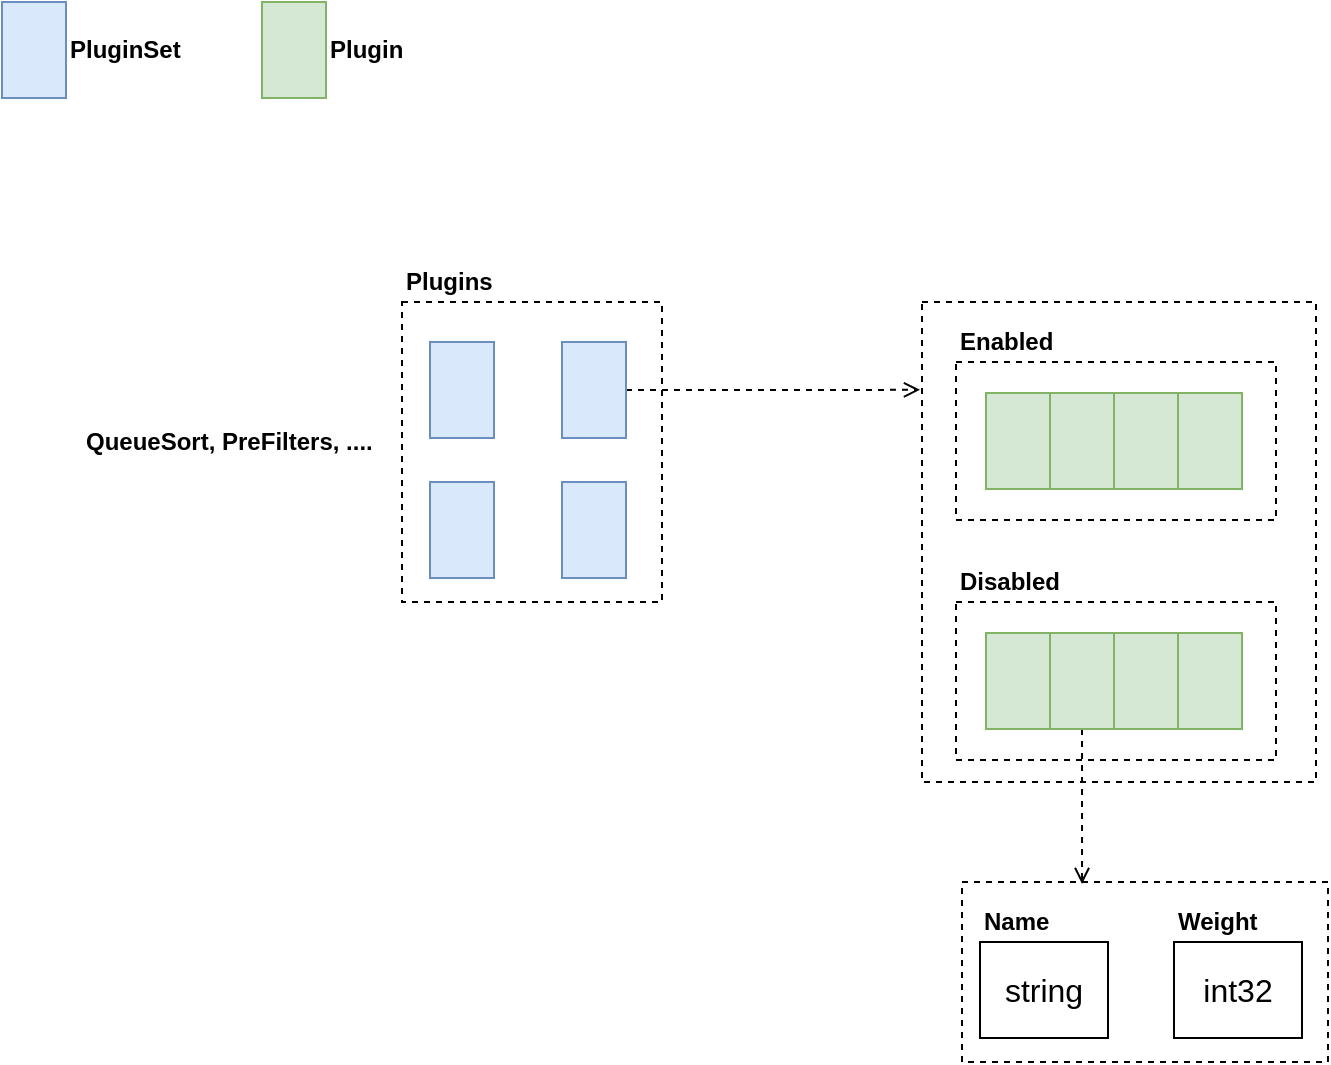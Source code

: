 <mxfile version="12.9.3" type="device" pages="7"><diagram id="vaeD_FEgtLowh4hDL4et" name="plugins"><mxGraphModel dx="946" dy="725" grid="1" gridSize="10" guides="1" tooltips="1" connect="1" arrows="1" fold="1" page="1" pageScale="1" pageWidth="850" pageHeight="1100" math="0" shadow="0"><root><mxCell id="0"/><mxCell id="1" parent="0"/><mxCell id="Mw_fT6HAr71CNxkoHeLU-36" value="" style="rounded=0;whiteSpace=wrap;html=1;fillColor=none;fontSize=12;dashed=1;" parent="1" vertex="1"><mxGeometry x="500" y="460" width="183" height="90" as="geometry"/></mxCell><mxCell id="Mw_fT6HAr71CNxkoHeLU-29" value="" style="rounded=0;whiteSpace=wrap;html=1;fillColor=none;fontSize=12;dashed=1;" parent="1" vertex="1"><mxGeometry x="480" y="170" width="197" height="240" as="geometry"/></mxCell><mxCell id="Mw_fT6HAr71CNxkoHeLU-10" value="" style="rounded=0;whiteSpace=wrap;html=1;fillColor=none;fontSize=12;dashed=1;" parent="1" vertex="1"><mxGeometry x="220" y="170" width="130" height="150" as="geometry"/></mxCell><mxCell id="Mw_fT6HAr71CNxkoHeLU-1" value="" style="rounded=0;whiteSpace=wrap;html=1;fontSize=16;fillColor=#dae8fc;strokeColor=#6c8ebf;" parent="1" vertex="1"><mxGeometry x="20" y="20" width="32" height="48" as="geometry"/></mxCell><mxCell id="Mw_fT6HAr71CNxkoHeLU-2" value="PluginSet" style="text;html=1;align=left;verticalAlign=middle;resizable=0;points=[];autosize=1;fontSize=12;fontStyle=1" parent="1" vertex="1"><mxGeometry x="52" y="34" width="70" height="20" as="geometry"/></mxCell><mxCell id="Mw_fT6HAr71CNxkoHeLU-3" value="" style="rounded=0;whiteSpace=wrap;html=1;fontSize=16;fillColor=#d5e8d4;strokeColor=#82b366;" parent="1" vertex="1"><mxGeometry x="150" y="20" width="32" height="48" as="geometry"/></mxCell><mxCell id="Mw_fT6HAr71CNxkoHeLU-6" value="Plugin" style="text;html=1;align=left;verticalAlign=middle;resizable=0;points=[];autosize=1;fontSize=12;fontStyle=1" parent="1" vertex="1"><mxGeometry x="182" y="34" width="50" height="20" as="geometry"/></mxCell><mxCell id="Mw_fT6HAr71CNxkoHeLU-9" value="" style="rounded=0;whiteSpace=wrap;html=1;fontSize=16;fillColor=#dae8fc;strokeColor=#6c8ebf;" parent="1" vertex="1"><mxGeometry x="234" y="190" width="32" height="48" as="geometry"/></mxCell><mxCell id="Mw_fT6HAr71CNxkoHeLU-11" value="Plugins" style="text;html=1;align=left;verticalAlign=middle;resizable=0;points=[];autosize=1;fontSize=12;fontStyle=1" parent="1" vertex="1"><mxGeometry x="220" y="150" width="60" height="20" as="geometry"/></mxCell><mxCell id="Mw_fT6HAr71CNxkoHeLU-30" style="edgeStyle=orthogonalEdgeStyle;rounded=0;orthogonalLoop=1;jettySize=auto;html=1;exitX=1;exitY=0.5;exitDx=0;exitDy=0;entryX=-0.005;entryY=0.183;entryDx=0;entryDy=0;entryPerimeter=0;dashed=1;endArrow=open;endFill=0;" parent="1" source="Mw_fT6HAr71CNxkoHeLU-12" target="Mw_fT6HAr71CNxkoHeLU-29" edge="1"><mxGeometry relative="1" as="geometry"/></mxCell><mxCell id="Mw_fT6HAr71CNxkoHeLU-12" value="" style="rounded=0;whiteSpace=wrap;html=1;fontSize=16;fillColor=#dae8fc;strokeColor=#6c8ebf;" parent="1" vertex="1"><mxGeometry x="300" y="190" width="32" height="48" as="geometry"/></mxCell><mxCell id="Mw_fT6HAr71CNxkoHeLU-13" value="" style="rounded=0;whiteSpace=wrap;html=1;fontSize=16;fillColor=#dae8fc;strokeColor=#6c8ebf;" parent="1" vertex="1"><mxGeometry x="234" y="260" width="32" height="48" as="geometry"/></mxCell><mxCell id="Mw_fT6HAr71CNxkoHeLU-14" value="" style="rounded=0;whiteSpace=wrap;html=1;fontSize=16;fillColor=#dae8fc;strokeColor=#6c8ebf;" parent="1" vertex="1"><mxGeometry x="300" y="260" width="32" height="48" as="geometry"/></mxCell><mxCell id="Mw_fT6HAr71CNxkoHeLU-17" value="" style="rounded=0;whiteSpace=wrap;html=1;fillColor=none;fontSize=12;dashed=1;" parent="1" vertex="1"><mxGeometry x="497" y="200" width="160" height="79" as="geometry"/></mxCell><mxCell id="Mw_fT6HAr71CNxkoHeLU-18" value="" style="rounded=0;whiteSpace=wrap;html=1;fontSize=16;fillColor=#d5e8d4;strokeColor=#82b366;" parent="1" vertex="1"><mxGeometry x="512" y="215.5" width="32" height="48" as="geometry"/></mxCell><mxCell id="Mw_fT6HAr71CNxkoHeLU-19" value="" style="rounded=0;whiteSpace=wrap;html=1;fontSize=16;fillColor=#d5e8d4;strokeColor=#82b366;" parent="1" vertex="1"><mxGeometry x="544" y="215.5" width="32" height="48" as="geometry"/></mxCell><mxCell id="Mw_fT6HAr71CNxkoHeLU-20" value="" style="rounded=0;whiteSpace=wrap;html=1;fontSize=16;fillColor=#d5e8d4;strokeColor=#82b366;" parent="1" vertex="1"><mxGeometry x="576" y="215.5" width="32" height="48" as="geometry"/></mxCell><mxCell id="Mw_fT6HAr71CNxkoHeLU-21" value="" style="rounded=0;whiteSpace=wrap;html=1;fontSize=16;fillColor=#d5e8d4;strokeColor=#82b366;" parent="1" vertex="1"><mxGeometry x="608" y="215.5" width="32" height="48" as="geometry"/></mxCell><mxCell id="Mw_fT6HAr71CNxkoHeLU-22" value="" style="rounded=0;whiteSpace=wrap;html=1;fillColor=none;fontSize=12;dashed=1;" parent="1" vertex="1"><mxGeometry x="497" y="320" width="160" height="79" as="geometry"/></mxCell><mxCell id="Mw_fT6HAr71CNxkoHeLU-23" value="" style="rounded=0;whiteSpace=wrap;html=1;fontSize=16;fillColor=#d5e8d4;strokeColor=#82b366;" parent="1" vertex="1"><mxGeometry x="512" y="335.5" width="32" height="48" as="geometry"/></mxCell><mxCell id="Mw_fT6HAr71CNxkoHeLU-38" style="edgeStyle=orthogonalEdgeStyle;rounded=0;orthogonalLoop=1;jettySize=auto;html=1;exitX=0.5;exitY=1;exitDx=0;exitDy=0;entryX=0.328;entryY=0.011;entryDx=0;entryDy=0;entryPerimeter=0;dashed=1;endArrow=open;endFill=0;" parent="1" source="Mw_fT6HAr71CNxkoHeLU-24" target="Mw_fT6HAr71CNxkoHeLU-36" edge="1"><mxGeometry relative="1" as="geometry"/></mxCell><mxCell id="Mw_fT6HAr71CNxkoHeLU-24" value="" style="rounded=0;whiteSpace=wrap;html=1;fontSize=16;fillColor=#d5e8d4;strokeColor=#82b366;" parent="1" vertex="1"><mxGeometry x="544" y="335.5" width="32" height="48" as="geometry"/></mxCell><mxCell id="Mw_fT6HAr71CNxkoHeLU-25" value="" style="rounded=0;whiteSpace=wrap;html=1;fontSize=16;fillColor=#d5e8d4;strokeColor=#82b366;" parent="1" vertex="1"><mxGeometry x="576" y="335.5" width="32" height="48" as="geometry"/></mxCell><mxCell id="Mw_fT6HAr71CNxkoHeLU-26" value="" style="rounded=0;whiteSpace=wrap;html=1;fontSize=16;fillColor=#d5e8d4;strokeColor=#82b366;" parent="1" vertex="1"><mxGeometry x="608" y="335.5" width="32" height="48" as="geometry"/></mxCell><mxCell id="Mw_fT6HAr71CNxkoHeLU-27" value="Enabled" style="text;html=1;align=left;verticalAlign=middle;resizable=0;points=[];autosize=1;fontSize=12;fontStyle=1" parent="1" vertex="1"><mxGeometry x="497" y="180" width="60" height="20" as="geometry"/></mxCell><mxCell id="Mw_fT6HAr71CNxkoHeLU-28" value="Disabled" style="text;html=1;align=left;verticalAlign=middle;resizable=0;points=[];autosize=1;fontSize=12;fontStyle=1" parent="1" vertex="1"><mxGeometry x="497" y="300" width="70" height="20" as="geometry"/></mxCell><mxCell id="Mw_fT6HAr71CNxkoHeLU-31" value="QueueSort, PreFilters, ...." style="text;html=1;align=left;verticalAlign=middle;resizable=0;points=[];autosize=1;fontSize=12;fontStyle=1" parent="1" vertex="1"><mxGeometry x="60" y="229.5" width="160" height="20" as="geometry"/></mxCell><mxCell id="Mw_fT6HAr71CNxkoHeLU-32" value="string" style="rounded=0;whiteSpace=wrap;html=1;fontSize=16;fillColor=#ffffff;strokeColor=#000000;" parent="1" vertex="1"><mxGeometry x="509" y="490" width="64" height="48" as="geometry"/></mxCell><mxCell id="Mw_fT6HAr71CNxkoHeLU-33" value="Name" style="text;html=1;align=left;verticalAlign=middle;resizable=0;points=[];autosize=1;fontSize=12;fontStyle=1" parent="1" vertex="1"><mxGeometry x="509" y="470" width="50" height="20" as="geometry"/></mxCell><mxCell id="Mw_fT6HAr71CNxkoHeLU-34" value="int32" style="rounded=0;whiteSpace=wrap;html=1;fontSize=16;fillColor=#ffffff;strokeColor=#000000;" parent="1" vertex="1"><mxGeometry x="606" y="490" width="64" height="48" as="geometry"/></mxCell><mxCell id="Mw_fT6HAr71CNxkoHeLU-35" value="Weight" style="text;html=1;align=left;verticalAlign=middle;resizable=0;points=[];autosize=1;fontSize=12;fontStyle=1" parent="1" vertex="1"><mxGeometry x="606" y="470" width="60" height="20" as="geometry"/></mxCell></root></mxGraphModel></diagram><diagram id="Jj2CVEILe0bDil50QYMX" name="configurator-profile"><mxGraphModel dx="946" dy="725" grid="1" gridSize="10" guides="1" tooltips="1" connect="1" arrows="1" fold="1" page="1" pageScale="1" pageWidth="850" pageHeight="1100" math="0" shadow="0"><root><mxCell id="ekvKtRGU831EY-cBpqfO-0"/><mxCell id="ekvKtRGU831EY-cBpqfO-1" parent="ekvKtRGU831EY-cBpqfO-0"/><mxCell id="1R_CYHzFKmHGvXJKvrMb-15" value="" style="rounded=0;whiteSpace=wrap;html=1;fillColor=none;fontSize=12;dashed=1;" vertex="1" parent="ekvKtRGU831EY-cBpqfO-1"><mxGeometry x="154" y="150" width="160" height="79" as="geometry"/></mxCell><mxCell id="1R_CYHzFKmHGvXJKvrMb-6" value="" style="rounded=0;whiteSpace=wrap;html=1;fillColor=none;fontSize=12;dashed=1;" vertex="1" parent="ekvKtRGU831EY-cBpqfO-1"><mxGeometry x="504" y="150" width="197" height="130" as="geometry"/></mxCell><mxCell id="Xtl_sE7NEi3ta7cGSUmq-0" value="" style="rounded=0;whiteSpace=wrap;html=1;fontSize=16;fillColor=#dae8fc;strokeColor=#6c8ebf;" vertex="1" parent="ekvKtRGU831EY-cBpqfO-1"><mxGeometry x="200" y="20" width="32" height="48" as="geometry"/></mxCell><mxCell id="Xtl_sE7NEi3ta7cGSUmq-1" value="KubeSchedulerProfile" style="text;html=1;align=left;verticalAlign=middle;resizable=0;points=[];autosize=1;fontSize=12;fontStyle=1" vertex="1" parent="ekvKtRGU831EY-cBpqfO-1"><mxGeometry x="52" y="34" width="140" height="20" as="geometry"/></mxCell><mxCell id="Xtl_sE7NEi3ta7cGSUmq-2" value="" style="rounded=0;whiteSpace=wrap;html=1;fontSize=16;fillColor=#d5e8d4;strokeColor=#82b366;" vertex="1" parent="ekvKtRGU831EY-cBpqfO-1"><mxGeometry x="20" y="20" width="32" height="48" as="geometry"/></mxCell><mxCell id="Xtl_sE7NEi3ta7cGSUmq-3" value="string" style="text;html=1;align=left;verticalAlign=middle;resizable=0;points=[];autosize=1;fontSize=12;fontStyle=1" vertex="1" parent="ekvKtRGU831EY-cBpqfO-1"><mxGeometry x="232" y="34" width="50" height="20" as="geometry"/></mxCell><mxCell id="1R_CYHzFKmHGvXJKvrMb-0" value="" style="rounded=0;whiteSpace=wrap;html=1;fillColor=none;fontSize=12;dashed=1;" vertex="1" parent="ekvKtRGU831EY-cBpqfO-1"><mxGeometry x="521" y="180" width="160" height="79" as="geometry"/></mxCell><mxCell id="1R_CYHzFKmHGvXJKvrMb-1" value="" style="rounded=0;whiteSpace=wrap;html=1;fontSize=16;fillColor=#d5e8d4;strokeColor=#82b366;" vertex="1" parent="ekvKtRGU831EY-cBpqfO-1"><mxGeometry x="536" y="195.5" width="32" height="48" as="geometry"/></mxCell><mxCell id="1R_CYHzFKmHGvXJKvrMb-2" value="" style="rounded=0;whiteSpace=wrap;html=1;fontSize=16;fillColor=#d5e8d4;strokeColor=#82b366;" vertex="1" parent="ekvKtRGU831EY-cBpqfO-1"><mxGeometry x="568" y="195.5" width="32" height="48" as="geometry"/></mxCell><mxCell id="1R_CYHzFKmHGvXJKvrMb-3" value="" style="rounded=0;whiteSpace=wrap;html=1;fontSize=16;fillColor=#d5e8d4;strokeColor=#82b366;" vertex="1" parent="ekvKtRGU831EY-cBpqfO-1"><mxGeometry x="600" y="195.5" width="32" height="48" as="geometry"/></mxCell><mxCell id="1R_CYHzFKmHGvXJKvrMb-9" value="" style="edgeStyle=orthogonalEdgeStyle;rounded=0;orthogonalLoop=1;jettySize=auto;html=1;exitX=0.75;exitY=1;exitDx=0;exitDy=0;entryX=0.75;entryY=0;entryDx=0;entryDy=0;endArrow=open;endFill=0;dashed=1;strokeColor=#FF0000;" edge="1" parent="ekvKtRGU831EY-cBpqfO-1" source="1R_CYHzFKmHGvXJKvrMb-4" target="1R_CYHzFKmHGvXJKvrMb-8"><mxGeometry relative="1" as="geometry"/></mxCell><mxCell id="1R_CYHzFKmHGvXJKvrMb-33" style="edgeStyle=orthogonalEdgeStyle;rounded=0;orthogonalLoop=1;jettySize=auto;html=1;exitX=0.25;exitY=1;exitDx=0;exitDy=0;entryX=0.5;entryY=0;entryDx=0;entryDy=0;dashed=1;endArrow=open;endFill=0;strokeColor=#FF0000;" edge="1" parent="ekvKtRGU831EY-cBpqfO-1" source="1R_CYHzFKmHGvXJKvrMb-4" target="1R_CYHzFKmHGvXJKvrMb-26"><mxGeometry relative="1" as="geometry"/></mxCell><mxCell id="1R_CYHzFKmHGvXJKvrMb-4" value="" style="rounded=0;whiteSpace=wrap;html=1;fontSize=16;fillColor=#d5e8d4;strokeColor=#82b366;" vertex="1" parent="ekvKtRGU831EY-cBpqfO-1"><mxGeometry x="632" y="195.5" width="32" height="48" as="geometry"/></mxCell><mxCell id="1R_CYHzFKmHGvXJKvrMb-5" value="profiles" style="text;html=1;align=left;verticalAlign=middle;resizable=0;points=[];autosize=1;fontSize=12;fontStyle=1" vertex="1" parent="ekvKtRGU831EY-cBpqfO-1"><mxGeometry x="521" y="160" width="60" height="20" as="geometry"/></mxCell><mxCell id="1R_CYHzFKmHGvXJKvrMb-7" value="Configurator" style="text;html=1;align=left;verticalAlign=middle;resizable=0;points=[];autosize=1;fontSize=12;fontStyle=1" vertex="1" parent="ekvKtRGU831EY-cBpqfO-1"><mxGeometry x="504" y="130" width="90" height="20" as="geometry"/></mxCell><mxCell id="1R_CYHzFKmHGvXJKvrMb-31" style="edgeStyle=orthogonalEdgeStyle;rounded=0;orthogonalLoop=1;jettySize=auto;html=1;exitX=0;exitY=0.5;exitDx=0;exitDy=0;entryX=1;entryY=0.5;entryDx=0;entryDy=0;dashed=1;endArrow=open;endFill=0;" edge="1" parent="ekvKtRGU831EY-cBpqfO-1" source="1R_CYHzFKmHGvXJKvrMb-8" target="1R_CYHzFKmHGvXJKvrMb-26"><mxGeometry relative="1" as="geometry"/></mxCell><mxCell id="1R_CYHzFKmHGvXJKvrMb-8" value="" style="rounded=0;whiteSpace=wrap;html=1;fontSize=16;fillColor=#ffe6cc;strokeColor=#d79b00;" vertex="1" parent="ekvKtRGU831EY-cBpqfO-1"><mxGeometry x="632" y="350" width="32" height="48" as="geometry"/></mxCell><mxCell id="1R_CYHzFKmHGvXJKvrMb-10" value="" style="rounded=0;whiteSpace=wrap;html=1;fontSize=16;fillColor=#ffe6cc;strokeColor=#d79b00;" vertex="1" parent="ekvKtRGU831EY-cBpqfO-1"><mxGeometry x="300" y="20" width="32" height="48" as="geometry"/></mxCell><mxCell id="1R_CYHzFKmHGvXJKvrMb-11" value="Plugins" style="text;html=1;align=left;verticalAlign=middle;resizable=0;points=[];autosize=1;fontSize=12;fontStyle=1" vertex="1" parent="ekvKtRGU831EY-cBpqfO-1"><mxGeometry x="332" y="34" width="60" height="20" as="geometry"/></mxCell><mxCell id="1R_CYHzFKmHGvXJKvrMb-14" value="map" style="edgeStyle=orthogonalEdgeStyle;rounded=0;orthogonalLoop=1;jettySize=auto;html=1;exitX=1;exitY=0.5;exitDx=0;exitDy=0;endArrow=open;endFill=0;dashed=1;" edge="1" parent="ekvKtRGU831EY-cBpqfO-1" source="1R_CYHzFKmHGvXJKvrMb-12" target="1R_CYHzFKmHGvXJKvrMb-13"><mxGeometry relative="1" as="geometry"/></mxCell><mxCell id="1R_CYHzFKmHGvXJKvrMb-18" style="edgeStyle=orthogonalEdgeStyle;rounded=0;orthogonalLoop=1;jettySize=auto;html=1;dashed=1;endArrow=open;endFill=0;" edge="1" parent="ekvKtRGU831EY-cBpqfO-1" target="1R_CYHzFKmHGvXJKvrMb-12"><mxGeometry relative="1" as="geometry"><mxPoint x="180" y="340" as="targetPoint"/><mxPoint x="180" y="330" as="sourcePoint"/></mxGeometry></mxCell><mxCell id="1R_CYHzFKmHGvXJKvrMb-12" value="" style="rounded=0;whiteSpace=wrap;html=1;fontSize=16;fillColor=#dae8fc;strokeColor=#6c8ebf;" vertex="1" parent="ekvKtRGU831EY-cBpqfO-1"><mxGeometry x="164" y="165.5" width="32" height="48" as="geometry"/></mxCell><mxCell id="1R_CYHzFKmHGvXJKvrMb-21" style="edgeStyle=orthogonalEdgeStyle;rounded=0;orthogonalLoop=1;jettySize=auto;html=1;exitX=0.5;exitY=1;exitDx=0;exitDy=0;entryX=0.5;entryY=0;entryDx=0;entryDy=0;dashed=1;endArrow=open;endFill=0;" edge="1" parent="ekvKtRGU831EY-cBpqfO-1" source="1R_CYHzFKmHGvXJKvrMb-13" target="1R_CYHzFKmHGvXJKvrMb-20"><mxGeometry relative="1" as="geometry"/></mxCell><mxCell id="1R_CYHzFKmHGvXJKvrMb-13" value="" style="rounded=0;whiteSpace=wrap;html=1;fontSize=16;fillColor=#ffe6cc;strokeColor=#d79b00;" vertex="1" parent="ekvKtRGU831EY-cBpqfO-1"><mxGeometry x="274" y="165.5" width="32" height="48" as="geometry"/></mxCell><mxCell id="1R_CYHzFKmHGvXJKvrMb-16" value="Registry" style="text;html=1;align=left;verticalAlign=middle;resizable=0;points=[];autosize=1;fontSize=12;fontStyle=1" vertex="1" parent="ekvKtRGU831EY-cBpqfO-1"><mxGeometry x="154" y="130" width="60" height="20" as="geometry"/></mxCell><mxCell id="1R_CYHzFKmHGvXJKvrMb-19" value="providerName" style="text;html=1;align=left;verticalAlign=middle;resizable=0;points=[];autosize=1;fontSize=12;fontStyle=1" vertex="1" parent="ekvKtRGU831EY-cBpqfO-1"><mxGeometry x="134" y="330" width="100" height="20" as="geometry"/></mxCell><mxCell id="1R_CYHzFKmHGvXJKvrMb-27" style="edgeStyle=orthogonalEdgeStyle;rounded=0;orthogonalLoop=1;jettySize=auto;html=1;exitX=0.5;exitY=1;exitDx=0;exitDy=0;entryX=0.5;entryY=1;entryDx=0;entryDy=0;dashed=1;endArrow=open;endFill=0;" edge="1" parent="ekvKtRGU831EY-cBpqfO-1" source="1R_CYHzFKmHGvXJKvrMb-20" target="1R_CYHzFKmHGvXJKvrMb-26"><mxGeometry relative="1" as="geometry"/></mxCell><mxCell id="1R_CYHzFKmHGvXJKvrMb-20" value="" style="rounded=0;whiteSpace=wrap;html=1;fontSize=16;fillColor=#ffe6cc;strokeColor=#d79b00;" vertex="1" parent="ekvKtRGU831EY-cBpqfO-1"><mxGeometry x="274" y="350" width="32" height="48" as="geometry"/></mxCell><mxCell id="1R_CYHzFKmHGvXJKvrMb-22" value="key" style="text;html=1;align=left;verticalAlign=middle;resizable=0;points=[];autosize=1;fontSize=12;fontStyle=1" vertex="1" parent="ekvKtRGU831EY-cBpqfO-1"><mxGeometry x="184" y="270" width="40" height="20" as="geometry"/></mxCell><mxCell id="1R_CYHzFKmHGvXJKvrMb-24" value="value" style="text;html=1;align=left;verticalAlign=middle;resizable=0;points=[];autosize=1;fontSize=12;fontStyle=1" vertex="1" parent="ekvKtRGU831EY-cBpqfO-1"><mxGeometry x="294" y="270" width="50" height="20" as="geometry"/></mxCell><mxCell id="1R_CYHzFKmHGvXJKvrMb-25" value="defaultPlugins" style="text;html=1;align=left;verticalAlign=middle;resizable=0;points=[];autosize=1;fontSize=12;fontStyle=1" vertex="1" parent="ekvKtRGU831EY-cBpqfO-1"><mxGeometry x="306" y="364" width="100" height="20" as="geometry"/></mxCell><mxCell id="1R_CYHzFKmHGvXJKvrMb-29" style="edgeStyle=orthogonalEdgeStyle;rounded=0;orthogonalLoop=1;jettySize=auto;html=1;dashed=1;endArrow=open;endFill=0;entryX=0;entryY=0.25;entryDx=0;entryDy=0;" edge="1" parent="ekvKtRGU831EY-cBpqfO-1" target="1R_CYHzFKmHGvXJKvrMb-26"><mxGeometry relative="1" as="geometry"><mxPoint x="454" y="310" as="targetPoint"/><mxPoint x="454" y="280" as="sourcePoint"/><Array as="points"><mxPoint x="454" y="362"/></Array></mxGeometry></mxCell><mxCell id="1R_CYHzFKmHGvXJKvrMb-26" value="" style="rounded=0;whiteSpace=wrap;html=1;fontSize=16;fillColor=#ffe6cc;strokeColor=#d79b00;" vertex="1" parent="ekvKtRGU831EY-cBpqfO-1"><mxGeometry x="484" y="350" width="32" height="48" as="geometry"/></mxCell><mxCell id="1R_CYHzFKmHGvXJKvrMb-28" value="II. append" style="text;html=1;align=left;verticalAlign=middle;resizable=0;points=[];autosize=1;fontSize=12;fontStyle=1" vertex="1" parent="ekvKtRGU831EY-cBpqfO-1"><mxGeometry x="356" y="418" width="70" height="20" as="geometry"/></mxCell><mxCell id="1R_CYHzFKmHGvXJKvrMb-30" value="I. new" style="text;html=1;align=left;verticalAlign=middle;resizable=0;points=[];autosize=1;fontSize=12;fontStyle=1" vertex="1" parent="ekvKtRGU831EY-cBpqfO-1"><mxGeometry x="454" y="310" width="50" height="20" as="geometry"/></mxCell><mxCell id="1R_CYHzFKmHGvXJKvrMb-32" value="III. apply" style="text;html=1;align=left;verticalAlign=middle;resizable=0;points=[];autosize=1;fontSize=12;fontStyle=1" vertex="1" parent="ekvKtRGU831EY-cBpqfO-1"><mxGeometry x="550" y="374" width="60" height="20" as="geometry"/></mxCell><mxCell id="1R_CYHzFKmHGvXJKvrMb-34" value="IV. switch" style="text;html=1;align=left;verticalAlign=middle;resizable=0;points=[];autosize=1;fontSize=12;fontStyle=1" vertex="1" parent="ekvKtRGU831EY-cBpqfO-1"><mxGeometry x="530" y="300" width="70" height="20" as="geometry"/></mxCell><mxCell id="1R_CYHzFKmHGvXJKvrMb-35" value="Plugins" style="text;html=1;align=left;verticalAlign=middle;resizable=0;points=[];autosize=1;fontSize=12;fontStyle=1;fontColor=#FF0000;" vertex="1" parent="ekvKtRGU831EY-cBpqfO-1"><mxGeometry x="656" y="290" width="60" height="20" as="geometry"/></mxCell></root></mxGraphModel></diagram><diagram id="nbA47-ZaRjPzHHBgaVRL" name="extender"><mxGraphModel dx="946" dy="725" grid="1" gridSize="10" guides="1" tooltips="1" connect="1" arrows="1" fold="1" page="1" pageScale="1" pageWidth="850" pageHeight="1100" math="0" shadow="0"><root><mxCell id="IDzlkENV-8tPkDZ-bWsj-0"/><mxCell id="IDzlkENV-8tPkDZ-bWsj-1" parent="IDzlkENV-8tPkDZ-bWsj-0"/><mxCell id="UyqM5Y8sTrisZWiG_IVl-6" style="edgeStyle=orthogonalEdgeStyle;rounded=0;orthogonalLoop=1;jettySize=auto;html=1;exitX=1;exitY=0.5;exitDx=0;exitDy=0;entryX=0;entryY=0.5;entryDx=0;entryDy=0;dashed=1;endArrow=open;endFill=0;strokeColor=#000000;fontColor=#FF0000;" parent="IDzlkENV-8tPkDZ-bWsj-1" source="UyqM5Y8sTrisZWiG_IVl-0" target="UyqM5Y8sTrisZWiG_IVl-1" edge="1"><mxGeometry relative="1" as="geometry"/></mxCell><mxCell id="UyqM5Y8sTrisZWiG_IVl-0" value="" style="rounded=0;whiteSpace=wrap;html=1;fillColor=none;fontSize=12;dashed=1;" parent="IDzlkENV-8tPkDZ-bWsj-1" vertex="1"><mxGeometry x="210" y="180" width="160" height="79" as="geometry"/></mxCell><mxCell id="wscnVyhwgn2q9Dta_yxy-0" value="" style="rounded=0;whiteSpace=wrap;html=1;fontSize=16;fillColor=#dae8fc;strokeColor=#6c8ebf;" parent="IDzlkENV-8tPkDZ-bWsj-1" vertex="1"><mxGeometry x="20" y="20" width="32" height="48" as="geometry"/></mxCell><mxCell id="wscnVyhwgn2q9Dta_yxy-1" value="Extender" style="text;html=1;align=left;verticalAlign=middle;resizable=0;points=[];autosize=1;fontSize=12;fontStyle=1" parent="IDzlkENV-8tPkDZ-bWsj-1" vertex="1"><mxGeometry x="52" y="34" width="70" height="20" as="geometry"/></mxCell><mxCell id="wscnVyhwgn2q9Dta_yxy-2" value="" style="rounded=0;whiteSpace=wrap;html=1;fontSize=16;fillColor=#d5e8d4;strokeColor=#82b366;dashed=1;" parent="IDzlkENV-8tPkDZ-bWsj-1" vertex="1"><mxGeometry x="150" y="20" width="32" height="48" as="geometry"/></mxCell><mxCell id="wscnVyhwgn2q9Dta_yxy-3" value="SchedulerExtender" style="text;html=1;align=left;verticalAlign=middle;resizable=0;points=[];autosize=1;fontSize=12;fontStyle=1" parent="IDzlkENV-8tPkDZ-bWsj-1" vertex="1"><mxGeometry x="182" y="34" width="120" height="20" as="geometry"/></mxCell><mxCell id="wscnVyhwgn2q9Dta_yxy-4" value="" style="rounded=0;whiteSpace=wrap;html=1;fontSize=16;fillColor=#ffe6cc;strokeColor=#d79b00;" parent="IDzlkENV-8tPkDZ-bWsj-1" vertex="1"><mxGeometry x="323" y="20" width="32" height="48" as="geometry"/></mxCell><mxCell id="wscnVyhwgn2q9Dta_yxy-5" value="HTTPExtender" style="text;html=1;align=left;verticalAlign=middle;resizable=0;points=[];autosize=1;fontSize=12;fontStyle=1" parent="IDzlkENV-8tPkDZ-bWsj-1" vertex="1"><mxGeometry x="355" y="34" width="100" height="20" as="geometry"/></mxCell><mxCell id="wscnVyhwgn2q9Dta_yxy-6" value="" style="rounded=0;whiteSpace=wrap;html=1;fontSize=16;fillColor=#dae8fc;strokeColor=#6c8ebf;" parent="IDzlkENV-8tPkDZ-bWsj-1" vertex="1"><mxGeometry x="228" y="195.5" width="32" height="48" as="geometry"/></mxCell><mxCell id="wscnVyhwgn2q9Dta_yxy-7" value="" style="rounded=0;whiteSpace=wrap;html=1;fontSize=16;fillColor=#dae8fc;strokeColor=#6c8ebf;" parent="IDzlkENV-8tPkDZ-bWsj-1" vertex="1"><mxGeometry x="260" y="195.5" width="32" height="48" as="geometry"/></mxCell><mxCell id="wscnVyhwgn2q9Dta_yxy-8" value="" style="rounded=0;whiteSpace=wrap;html=1;fontSize=16;fillColor=#dae8fc;strokeColor=#6c8ebf;" parent="IDzlkENV-8tPkDZ-bWsj-1" vertex="1"><mxGeometry x="292" y="195.5" width="32" height="48" as="geometry"/></mxCell><mxCell id="wscnVyhwgn2q9Dta_yxy-9" value="" style="rounded=0;whiteSpace=wrap;html=1;fontSize=16;fillColor=#dae8fc;strokeColor=#6c8ebf;" parent="IDzlkENV-8tPkDZ-bWsj-1" vertex="1"><mxGeometry x="324" y="195.5" width="32" height="48" as="geometry"/></mxCell><mxCell id="UyqM5Y8sTrisZWiG_IVl-1" value="" style="rounded=0;whiteSpace=wrap;html=1;fillColor=none;fontSize=12;dashed=1;" parent="IDzlkENV-8tPkDZ-bWsj-1" vertex="1"><mxGeometry x="480" y="180" width="160" height="79" as="geometry"/></mxCell><mxCell id="pPI64YmomIis3RIq3q27-2" style="edgeStyle=orthogonalEdgeStyle;rounded=0;orthogonalLoop=1;jettySize=auto;html=1;exitX=0.5;exitY=0;exitDx=0;exitDy=0;dashed=1;endArrow=block;endFill=0;strokeColor=#000000;fontColor=#FF0000;entryX=0.5;entryY=1;entryDx=0;entryDy=0;" parent="IDzlkENV-8tPkDZ-bWsj-1" source="UyqM5Y8sTrisZWiG_IVl-2" target="pPI64YmomIis3RIq3q27-1" edge="1"><mxGeometry relative="1" as="geometry"><mxPoint x="514" y="320" as="targetPoint"/></mxGeometry></mxCell><mxCell id="UyqM5Y8sTrisZWiG_IVl-2" value="" style="rounded=0;whiteSpace=wrap;html=1;fontSize=16;fillColor=#ffe6cc;strokeColor=#d79b00;" parent="IDzlkENV-8tPkDZ-bWsj-1" vertex="1"><mxGeometry x="498" y="195.5" width="32" height="48" as="geometry"/></mxCell><mxCell id="UyqM5Y8sTrisZWiG_IVl-3" value="" style="rounded=0;whiteSpace=wrap;html=1;fontSize=16;fillColor=#ffe6cc;strokeColor=#d79b00;" parent="IDzlkENV-8tPkDZ-bWsj-1" vertex="1"><mxGeometry x="530" y="195.5" width="32" height="48" as="geometry"/></mxCell><mxCell id="UyqM5Y8sTrisZWiG_IVl-4" value="" style="rounded=0;whiteSpace=wrap;html=1;fontSize=16;fillColor=#ffe6cc;strokeColor=#d79b00;" parent="IDzlkENV-8tPkDZ-bWsj-1" vertex="1"><mxGeometry x="562" y="195.5" width="32" height="48" as="geometry"/></mxCell><mxCell id="UyqM5Y8sTrisZWiG_IVl-5" value="" style="rounded=0;whiteSpace=wrap;html=1;fontSize=16;fillColor=#ffe6cc;strokeColor=#d79b00;" parent="IDzlkENV-8tPkDZ-bWsj-1" vertex="1"><mxGeometry x="594" y="195.5" width="32" height="48" as="geometry"/></mxCell><mxCell id="pPI64YmomIis3RIq3q27-1" value="" style="rounded=0;whiteSpace=wrap;html=1;fontSize=16;fillColor=#d5e8d4;strokeColor=#82b366;dashed=1;" parent="IDzlkENV-8tPkDZ-bWsj-1" vertex="1"><mxGeometry x="498" y="90" width="32" height="48" as="geometry"/></mxCell></root></mxGraphModel></diagram><diagram id="oP9hHf-exOLJNo4Lps2b" name="framework-relation"><mxGraphModel dx="946" dy="725" grid="1" gridSize="10" guides="1" tooltips="1" connect="1" arrows="1" fold="1" page="1" pageScale="1" pageWidth="850" pageHeight="1100" math="0" shadow="0"><root><mxCell id="cswU3nWm5Zjsp83Fv7PO-0"/><mxCell id="cswU3nWm5Zjsp83Fv7PO-1" parent="cswU3nWm5Zjsp83Fv7PO-0"/><mxCell id="U7vb2S-ipbRtIm5OOrdw-0" value="" style="rounded=0;whiteSpace=wrap;html=1;fontSize=16;fillColor=#dae8fc;strokeColor=#6c8ebf;dashed=1;" parent="cswU3nWm5Zjsp83Fv7PO-1" vertex="1"><mxGeometry x="200" y="20" width="32" height="48" as="geometry"/></mxCell><mxCell id="U7vb2S-ipbRtIm5OOrdw-1" value="KubeSchedulerProfile" style="text;html=1;align=left;verticalAlign=middle;resizable=0;points=[];autosize=1;fontSize=12;fontStyle=1" parent="cswU3nWm5Zjsp83Fv7PO-1" vertex="1"><mxGeometry x="52" y="34" width="140" height="20" as="geometry"/></mxCell><mxCell id="U7vb2S-ipbRtIm5OOrdw-2" value="" style="rounded=0;whiteSpace=wrap;html=1;fontSize=16;fillColor=#d5e8d4;strokeColor=#82b366;" parent="cswU3nWm5Zjsp83Fv7PO-1" vertex="1"><mxGeometry x="20" y="20" width="32" height="48" as="geometry"/></mxCell><mxCell id="U7vb2S-ipbRtIm5OOrdw-3" value="Framework" style="text;html=1;align=left;verticalAlign=middle;resizable=0;points=[];autosize=1;fontSize=12;fontStyle=1" parent="cswU3nWm5Zjsp83Fv7PO-1" vertex="1"><mxGeometry x="232" y="34" width="80" height="20" as="geometry"/></mxCell><mxCell id="U7vb2S-ipbRtIm5OOrdw-4" value="" style="rounded=0;whiteSpace=wrap;html=1;fontSize=16;fillColor=#ffe6cc;strokeColor=#d79b00;" parent="cswU3nWm5Zjsp83Fv7PO-1" vertex="1"><mxGeometry x="480" y="20" width="32" height="48" as="geometry"/></mxCell><mxCell id="U7vb2S-ipbRtIm5OOrdw-5" value="Profile" style="text;html=1;align=left;verticalAlign=middle;resizable=0;points=[];autosize=1;fontSize=12;fontStyle=1" parent="cswU3nWm5Zjsp83Fv7PO-1" vertex="1"><mxGeometry x="512" y="34" width="50" height="20" as="geometry"/></mxCell><mxCell id="U7vb2S-ipbRtIm5OOrdw-6" value="" style="rounded=0;whiteSpace=wrap;html=1;fontSize=16;fillColor=#fff2cc;strokeColor=#d6b656;dashed=1;" parent="cswU3nWm5Zjsp83Fv7PO-1" vertex="1"><mxGeometry x="330" y="20" width="32" height="48" as="geometry"/></mxCell><mxCell id="U7vb2S-ipbRtIm5OOrdw-7" value="EventRecorder" style="text;html=1;align=left;verticalAlign=middle;resizable=0;points=[];autosize=1;fontSize=12;fontStyle=1" parent="cswU3nWm5Zjsp83Fv7PO-1" vertex="1"><mxGeometry x="362" y="34" width="100" height="20" as="geometry"/></mxCell><mxCell id="U7vb2S-ipbRtIm5OOrdw-10" style="edgeStyle=orthogonalEdgeStyle;rounded=0;orthogonalLoop=1;jettySize=auto;html=1;exitX=1;exitY=0.5;exitDx=0;exitDy=0;dashed=1;endArrow=open;endFill=0;strokeColor=#000000;fontColor=#FF0000;" parent="cswU3nWm5Zjsp83Fv7PO-1" source="U7vb2S-ipbRtIm5OOrdw-8" target="U7vb2S-ipbRtIm5OOrdw-9" edge="1"><mxGeometry relative="1" as="geometry"/></mxCell><mxCell id="zsrMxu2XV_wCV0RHZj78-4" style="edgeStyle=orthogonalEdgeStyle;rounded=0;orthogonalLoop=1;jettySize=auto;html=1;exitX=0.5;exitY=1;exitDx=0;exitDy=0;entryX=0.5;entryY=0;entryDx=0;entryDy=0;endArrow=open;endFill=0;strokeColor=#000000;fontColor=#FF0000;" parent="cswU3nWm5Zjsp83Fv7PO-1" source="U7vb2S-ipbRtIm5OOrdw-8" target="zsrMxu2XV_wCV0RHZj78-3" edge="1"><mxGeometry relative="1" as="geometry"/></mxCell><mxCell id="U7vb2S-ipbRtIm5OOrdw-8" value="" style="rounded=0;whiteSpace=wrap;html=1;fontSize=16;fillColor=#d5e8d4;strokeColor=#82b366;" parent="cswU3nWm5Zjsp83Fv7PO-1" vertex="1"><mxGeometry x="264" y="160" width="32" height="48" as="geometry"/></mxCell><mxCell id="U7vb2S-ipbRtIm5OOrdw-9" value="" style="rounded=0;whiteSpace=wrap;html=1;fontSize=16;fillColor=#dae8fc;strokeColor=#6c8ebf;dashed=1;" parent="cswU3nWm5Zjsp83Fv7PO-1" vertex="1"><mxGeometry x="454" y="160" width="32" height="48" as="geometry"/></mxCell><mxCell id="zsrMxu2XV_wCV0RHZj78-0" value="FrameworkFactory" style="text;html=1;align=left;verticalAlign=middle;resizable=0;points=[];autosize=1;fontSize=12;fontStyle=1" parent="cswU3nWm5Zjsp83Fv7PO-1" vertex="1"><mxGeometry x="314" y="164" width="120" height="20" as="geometry"/></mxCell><mxCell id="zsrMxu2XV_wCV0RHZj78-1" value="" style="rounded=0;whiteSpace=wrap;html=1;fontSize=16;fillColor=#f8cecc;strokeColor=#b85450;" parent="cswU3nWm5Zjsp83Fv7PO-1" vertex="1"><mxGeometry x="590" y="20" width="32" height="48" as="geometry"/></mxCell><mxCell id="zsrMxu2XV_wCV0RHZj78-2" value="string" style="text;html=1;align=left;verticalAlign=middle;resizable=0;points=[];autosize=1;fontSize=12;fontStyle=1" parent="cswU3nWm5Zjsp83Fv7PO-1" vertex="1"><mxGeometry x="622" y="34" width="50" height="20" as="geometry"/></mxCell><mxCell id="zsrMxu2XV_wCV0RHZj78-7" style="edgeStyle=orthogonalEdgeStyle;rounded=0;orthogonalLoop=1;jettySize=auto;html=1;exitX=1;exitY=0.5;exitDx=0;exitDy=0;endArrow=open;endFill=0;strokeColor=#000000;fontColor=#FF0000;dashed=1;" parent="cswU3nWm5Zjsp83Fv7PO-1" source="zsrMxu2XV_wCV0RHZj78-3" target="zsrMxu2XV_wCV0RHZj78-6" edge="1"><mxGeometry relative="1" as="geometry"/></mxCell><mxCell id="zsrMxu2XV_wCV0RHZj78-15" value="map" style="edgeStyle=orthogonalEdgeStyle;rounded=0;orthogonalLoop=1;jettySize=auto;html=1;exitX=0.5;exitY=1;exitDx=0;exitDy=0;entryX=0;entryY=0.75;entryDx=0;entryDy=0;dashed=1;endArrow=open;endFill=0;strokeColor=#000000;fontColor=#000000;" parent="cswU3nWm5Zjsp83Fv7PO-1" source="zsrMxu2XV_wCV0RHZj78-3" target="zsrMxu2XV_wCV0RHZj78-9" edge="1"><mxGeometry relative="1" as="geometry"/></mxCell><mxCell id="zsrMxu2XV_wCV0RHZj78-3" value="" style="rounded=0;whiteSpace=wrap;html=1;fontSize=16;fillColor=#f8cecc;strokeColor=#b85450;" parent="cswU3nWm5Zjsp83Fv7PO-1" vertex="1"><mxGeometry x="264" y="290" width="32" height="48" as="geometry"/></mxCell><mxCell id="zsrMxu2XV_wCV0RHZj78-5" value="SchedulerName" style="text;html=1;align=left;verticalAlign=middle;resizable=0;points=[];autosize=1;fontSize=12;fontStyle=1" parent="cswU3nWm5Zjsp83Fv7PO-1" vertex="1"><mxGeometry x="280" y="239" width="110" height="20" as="geometry"/></mxCell><mxCell id="zsrMxu2XV_wCV0RHZj78-6" value="" style="rounded=0;whiteSpace=wrap;html=1;fontSize=16;fillColor=#fff2cc;strokeColor=#d6b656;dashed=1;" parent="cswU3nWm5Zjsp83Fv7PO-1" vertex="1"><mxGeometry x="454" y="290" width="32" height="48" as="geometry"/></mxCell><mxCell id="zsrMxu2XV_wCV0RHZj78-8" value="RecorderFactory" style="text;html=1;align=left;verticalAlign=middle;resizable=0;points=[];autosize=1;fontSize=12;fontStyle=1" parent="cswU3nWm5Zjsp83Fv7PO-1" vertex="1"><mxGeometry x="316" y="314" width="110" height="20" as="geometry"/></mxCell><mxCell id="zsrMxu2XV_wCV0RHZj78-10" style="edgeStyle=orthogonalEdgeStyle;rounded=0;orthogonalLoop=1;jettySize=auto;html=1;exitX=1;exitY=0.5;exitDx=0;exitDy=0;entryX=1;entryY=0.5;entryDx=0;entryDy=0;endArrow=open;endFill=0;strokeColor=#000000;fontColor=#FF0000;" parent="cswU3nWm5Zjsp83Fv7PO-1" source="zsrMxu2XV_wCV0RHZj78-9" target="U7vb2S-ipbRtIm5OOrdw-9" edge="1"><mxGeometry relative="1" as="geometry"/></mxCell><mxCell id="zsrMxu2XV_wCV0RHZj78-11" style="edgeStyle=orthogonalEdgeStyle;rounded=0;orthogonalLoop=1;jettySize=auto;html=1;exitX=0.5;exitY=0;exitDx=0;exitDy=0;entryX=0.5;entryY=1;entryDx=0;entryDy=0;endArrow=open;endFill=0;strokeColor=#000000;fontColor=#FF0000;" parent="cswU3nWm5Zjsp83Fv7PO-1" source="zsrMxu2XV_wCV0RHZj78-9" target="zsrMxu2XV_wCV0RHZj78-6" edge="1"><mxGeometry relative="1" as="geometry"/></mxCell><mxCell id="zsrMxu2XV_wCV0RHZj78-9" value="" style="rounded=0;whiteSpace=wrap;html=1;fontSize=16;fillColor=#ffe6cc;strokeColor=#d79b00;" parent="cswU3nWm5Zjsp83Fv7PO-1" vertex="1"><mxGeometry x="454" y="410" width="32" height="48" as="geometry"/></mxCell><mxCell id="zsrMxu2XV_wCV0RHZj78-12" value="Framework" style="text;html=1;align=left;verticalAlign=middle;resizable=0;points=[];autosize=1;fontSize=12;fontStyle=1" parent="cswU3nWm5Zjsp83Fv7PO-1" vertex="1"><mxGeometry x="506" y="304" width="80" height="20" as="geometry"/></mxCell><mxCell id="zsrMxu2XV_wCV0RHZj78-13" value="Recorder" style="text;html=1;align=left;verticalAlign=middle;resizable=0;points=[];autosize=1;fontSize=12;fontStyle=1" parent="cswU3nWm5Zjsp83Fv7PO-1" vertex="1"><mxGeometry x="412" y="390" width="70" height="20" as="geometry"/></mxCell></root></mxGraphModel></diagram><diagram id="ywMNVH6zjnrMr7xCNRHR" name="run-pre-filter"><mxGraphModel dx="946" dy="725" grid="1" gridSize="10" guides="1" tooltips="1" connect="1" arrows="1" fold="1" page="1" pageScale="1" pageWidth="850" pageHeight="1100" math="0" shadow="0"><root><mxCell id="6Mliy0QyNEz2PbCCBbf6-0"/><mxCell id="6Mliy0QyNEz2PbCCBbf6-1" parent="6Mliy0QyNEz2PbCCBbf6-0"/><mxCell id="uxmXzjfX5NEVkJlTVf2j-8" style="edgeStyle=orthogonalEdgeStyle;rounded=0;orthogonalLoop=1;jettySize=auto;html=1;exitX=0.5;exitY=1;exitDx=0;exitDy=0;entryX=1;entryY=0.25;entryDx=0;entryDy=0;dashed=1;startArrow=none;startFill=0;endArrow=open;endFill=0;fontSize=16;fontColor=#FF0000;" edge="1" parent="6Mliy0QyNEz2PbCCBbf6-1" source="uxmXzjfX5NEVkJlTVf2j-6" target="UR6RppQ4zaXsxpC4MrcQ-0"><mxGeometry relative="1" as="geometry"/></mxCell><mxCell id="uxmXzjfX5NEVkJlTVf2j-6" value="" style="rounded=0;whiteSpace=wrap;html=1;fillColor=none;fontSize=12;dashed=1;" vertex="1" parent="6Mliy0QyNEz2PbCCBbf6-1"><mxGeometry x="560" y="145" width="160" height="79" as="geometry"/></mxCell><mxCell id="uxmXzjfX5NEVkJlTVf2j-3" style="edgeStyle=orthogonalEdgeStyle;rounded=0;orthogonalLoop=1;jettySize=auto;html=1;exitX=0;exitY=0.5;exitDx=0;exitDy=0;entryX=0;entryY=0.75;entryDx=0;entryDy=0;startArrow=none;startFill=0;endArrow=block;endFill=0;fontSize=16;fontColor=#FF0000;dashed=1;" edge="1" parent="6Mliy0QyNEz2PbCCBbf6-1" source="uxmXzjfX5NEVkJlTVf2j-1" target="hkTC7rj4-E5B3qT-9usv-0"><mxGeometry relative="1" as="geometry"/></mxCell><mxCell id="uxmXzjfX5NEVkJlTVf2j-1" value="" style="rounded=0;whiteSpace=wrap;html=1;fillColor=none;fontSize=12;dashed=1;" vertex="1" parent="6Mliy0QyNEz2PbCCBbf6-1"><mxGeometry x="295" y="290.5" width="192" height="130" as="geometry"/></mxCell><mxCell id="uxmXzjfX5NEVkJlTVf2j-11" style="edgeStyle=orthogonalEdgeStyle;rounded=0;orthogonalLoop=1;jettySize=auto;html=1;exitX=0.5;exitY=1;exitDx=0;exitDy=0;entryX=0.5;entryY=0;entryDx=0;entryDy=0;dashed=1;startArrow=none;startFill=0;endArrow=open;endFill=0;fontSize=16;fontColor=#FF0000;" edge="1" parent="6Mliy0QyNEz2PbCCBbf6-1" source="UR6RppQ4zaXsxpC4MrcQ-0" target="uxmXzjfX5NEVkJlTVf2j-10"><mxGeometry relative="1" as="geometry"/></mxCell><mxCell id="UR6RppQ4zaXsxpC4MrcQ-0" value="" style="rounded=0;whiteSpace=wrap;html=1;fillColor=none;fontSize=12;dashed=1;" vertex="1" parent="6Mliy0QyNEz2PbCCBbf6-1"><mxGeometry x="310" y="325" width="160" height="79" as="geometry"/></mxCell><mxCell id="TA8ExQmVJannMSAM2yey-0" value="" style="rounded=0;whiteSpace=wrap;html=1;fontSize=16;fillColor=#dae8fc;strokeColor=#6c8ebf;dashed=1;" vertex="1" parent="6Mliy0QyNEz2PbCCBbf6-1"><mxGeometry x="20" y="20" width="32" height="48" as="geometry"/></mxCell><mxCell id="TA8ExQmVJannMSAM2yey-1" value="Framework" style="text;html=1;align=left;verticalAlign=middle;resizable=0;points=[];autosize=1;fontSize=12;fontStyle=1" vertex="1" parent="6Mliy0QyNEz2PbCCBbf6-1"><mxGeometry x="52" y="34" width="80" height="20" as="geometry"/></mxCell><mxCell id="TA8ExQmVJannMSAM2yey-2" value="" style="rounded=0;whiteSpace=wrap;html=1;fontSize=16;fillColor=#ffe6cc;strokeColor=#d79b00;dashed=1;" vertex="1" parent="6Mliy0QyNEz2PbCCBbf6-1"><mxGeometry x="150" y="20" width="32" height="48" as="geometry"/></mxCell><mxCell id="TA8ExQmVJannMSAM2yey-3" value="PreFilterPlugin" style="text;html=1;align=left;verticalAlign=middle;resizable=0;points=[];autosize=1;fontSize=12;fontStyle=1" vertex="1" parent="6Mliy0QyNEz2PbCCBbf6-1"><mxGeometry x="182" y="34" width="100" height="20" as="geometry"/></mxCell><mxCell id="TA8ExQmVJannMSAM2yey-4" value="" style="rounded=0;whiteSpace=wrap;html=1;fontSize=16;fillColor=#fff2cc;strokeColor=#d6b656;" vertex="1" parent="6Mliy0QyNEz2PbCCBbf6-1"><mxGeometry x="293" y="20" width="32" height="48" as="geometry"/></mxCell><mxCell id="TA8ExQmVJannMSAM2yey-5" value="CycleState" style="text;html=1;align=left;verticalAlign=middle;resizable=0;points=[];autosize=1;fontSize=12;fontStyle=1" vertex="1" parent="6Mliy0QyNEz2PbCCBbf6-1"><mxGeometry x="325" y="34" width="80" height="20" as="geometry"/></mxCell><mxCell id="TA8ExQmVJannMSAM2yey-6" value="" style="rounded=0;whiteSpace=wrap;html=1;fontSize=16;fillColor=#f8cecc;strokeColor=#b85450;" vertex="1" parent="6Mliy0QyNEz2PbCCBbf6-1"><mxGeometry x="410" y="20" width="32" height="48" as="geometry"/></mxCell><mxCell id="TA8ExQmVJannMSAM2yey-7" value="Pod" style="text;html=1;align=left;verticalAlign=middle;resizable=0;points=[];autosize=1;fontSize=12;fontStyle=1" vertex="1" parent="6Mliy0QyNEz2PbCCBbf6-1"><mxGeometry x="442" y="34" width="40" height="20" as="geometry"/></mxCell><mxCell id="TA8ExQmVJannMSAM2yey-8" value="" style="rounded=0;whiteSpace=wrap;html=1;fontSize=16;fillColor=#d5e8d4;strokeColor=#82b366;" vertex="1" parent="6Mliy0QyNEz2PbCCBbf6-1"><mxGeometry x="500" y="20" width="32" height="48" as="geometry"/></mxCell><mxCell id="TA8ExQmVJannMSAM2yey-9" value="Status" style="text;html=1;align=left;verticalAlign=middle;resizable=0;points=[];autosize=1;fontSize=12;fontStyle=1" vertex="1" parent="6Mliy0QyNEz2PbCCBbf6-1"><mxGeometry x="532" y="34" width="50" height="20" as="geometry"/></mxCell><mxCell id="2qeyLs8CdhfcpgM4xCG8-2" style="edgeStyle=orthogonalEdgeStyle;rounded=0;orthogonalLoop=1;jettySize=auto;html=1;startArrow=none;startFill=0;endArrow=open;endFill=0;fontSize=16;fontColor=#FF0000;entryX=0;entryY=0.5;entryDx=0;entryDy=0;exitX=1;exitY=0.5;exitDx=0;exitDy=0;" edge="1" parent="6Mliy0QyNEz2PbCCBbf6-1" source="2qeyLs8CdhfcpgM4xCG8-3" target="hkTC7rj4-E5B3qT-9usv-0"><mxGeometry relative="1" as="geometry"><mxPoint x="205" y="184.5" as="targetPoint"/><mxPoint x="195" y="184.5" as="sourcePoint"/></mxGeometry></mxCell><mxCell id="hkTC7rj4-E5B3qT-9usv-0" value="" style="rounded=0;whiteSpace=wrap;html=1;fontSize=16;fillColor=#dae8fc;strokeColor=#6c8ebf;dashed=1;" vertex="1" parent="6Mliy0QyNEz2PbCCBbf6-1"><mxGeometry x="295" y="160.5" width="32" height="48" as="geometry"/></mxCell><mxCell id="2qeyLs8CdhfcpgM4xCG8-3" value="Profile" style="rounded=0;whiteSpace=wrap;html=1;fontSize=16;fillColor=#ffffff;strokeColor=#000000;" vertex="1" parent="6Mliy0QyNEz2PbCCBbf6-1"><mxGeometry x="131" y="160.5" width="96" height="48" as="geometry"/></mxCell><mxCell id="2qeyLs8CdhfcpgM4xCG8-4" value="" style="rounded=0;whiteSpace=wrap;html=1;fontSize=16;fillColor=#ffe6cc;strokeColor=#d79b00;dashed=1;" vertex="1" parent="6Mliy0QyNEz2PbCCBbf6-1"><mxGeometry x="327" y="340.5" width="32" height="48" as="geometry"/></mxCell><mxCell id="2qeyLs8CdhfcpgM4xCG8-5" value="" style="rounded=0;whiteSpace=wrap;html=1;fontSize=16;fillColor=#ffe6cc;strokeColor=#d79b00;dashed=1;" vertex="1" parent="6Mliy0QyNEz2PbCCBbf6-1"><mxGeometry x="359" y="340.5" width="32" height="48" as="geometry"/></mxCell><mxCell id="2qeyLs8CdhfcpgM4xCG8-6" value="" style="rounded=0;whiteSpace=wrap;html=1;fontSize=16;fillColor=#ffe6cc;strokeColor=#d79b00;dashed=1;" vertex="1" parent="6Mliy0QyNEz2PbCCBbf6-1"><mxGeometry x="391" y="340.5" width="32" height="48" as="geometry"/></mxCell><mxCell id="2qeyLs8CdhfcpgM4xCG8-7" value="" style="rounded=0;whiteSpace=wrap;html=1;fontSize=16;fillColor=#ffe6cc;strokeColor=#d79b00;dashed=1;" vertex="1" parent="6Mliy0QyNEz2PbCCBbf6-1"><mxGeometry x="423" y="340.5" width="32" height="48" as="geometry"/></mxCell><mxCell id="uxmXzjfX5NEVkJlTVf2j-0" value="preFilterPlugins" style="text;html=1;align=left;verticalAlign=middle;resizable=0;points=[];autosize=1;fontSize=12;fontStyle=1" vertex="1" parent="6Mliy0QyNEz2PbCCBbf6-1"><mxGeometry x="310" y="305" width="110" height="20" as="geometry"/></mxCell><mxCell id="uxmXzjfX5NEVkJlTVf2j-2" value="framework" style="text;html=1;align=left;verticalAlign=middle;resizable=0;points=[];autosize=1;fontSize=12;fontStyle=1" vertex="1" parent="6Mliy0QyNEz2PbCCBbf6-1"><mxGeometry x="295" y="270.5" width="80" height="20" as="geometry"/></mxCell><mxCell id="uxmXzjfX5NEVkJlTVf2j-4" value="" style="rounded=0;whiteSpace=wrap;html=1;fontSize=16;fillColor=#fff2cc;strokeColor=#d6b656;" vertex="1" parent="6Mliy0QyNEz2PbCCBbf6-1"><mxGeometry x="585" y="160.5" width="32" height="48" as="geometry"/></mxCell><mxCell id="uxmXzjfX5NEVkJlTVf2j-5" value="" style="rounded=0;whiteSpace=wrap;html=1;fontSize=16;fillColor=#f8cecc;strokeColor=#b85450;" vertex="1" parent="6Mliy0QyNEz2PbCCBbf6-1"><mxGeometry x="665" y="160.5" width="32" height="48" as="geometry"/></mxCell><mxCell id="uxmXzjfX5NEVkJlTVf2j-7" value="input" style="text;html=1;align=left;verticalAlign=middle;resizable=0;points=[];autosize=1;fontSize=12;fontStyle=1" vertex="1" parent="6Mliy0QyNEz2PbCCBbf6-1"><mxGeometry x="560" y="125" width="40" height="20" as="geometry"/></mxCell><mxCell id="uxmXzjfX5NEVkJlTVf2j-9" value="run PreFilter()" style="text;html=1;align=left;verticalAlign=middle;resizable=0;points=[];autosize=1;fontSize=12;fontStyle=1" vertex="1" parent="6Mliy0QyNEz2PbCCBbf6-1"><mxGeometry x="520" y="325" width="90" height="20" as="geometry"/></mxCell><mxCell id="uxmXzjfX5NEVkJlTVf2j-10" value="" style="rounded=0;whiteSpace=wrap;html=1;fontSize=16;fillColor=#d5e8d4;strokeColor=#82b366;" vertex="1" parent="6Mliy0QyNEz2PbCCBbf6-1"><mxGeometry x="374" y="502.5" width="32" height="48" as="geometry"/></mxCell><mxCell id="uxmXzjfX5NEVkJlTVf2j-12" value="PreFilter() failed" style="text;html=1;align=left;verticalAlign=middle;resizable=0;points=[];autosize=1;fontSize=12;fontStyle=1" vertex="1" parent="6Mliy0QyNEz2PbCCBbf6-1"><mxGeometry x="391" y="440.5" width="110" height="20" as="geometry"/></mxCell></root></mxGraphModel></diagram><diagram id="FxD2z6YPqegHlXO48zKY" name="find-nodes-pass-filters"><mxGraphModel dx="946" dy="725" grid="1" gridSize="10" guides="1" tooltips="1" connect="1" arrows="1" fold="1" page="1" pageScale="1" pageWidth="850" pageHeight="1100" math="0" shadow="0"><root><mxCell id="_D-kMs5qLai6MukdR5rQ-0"/><mxCell id="_D-kMs5qLai6MukdR5rQ-1" parent="_D-kMs5qLai6MukdR5rQ-0"/><mxCell id="Bx8PvFQKlNOnIuGVZnvC-11" value="" style="rounded=0;whiteSpace=wrap;html=1;fillColor=none;fontSize=12;dashed=1;" parent="_D-kMs5qLai6MukdR5rQ-1" vertex="1"><mxGeometry x="535" y="180" width="160" height="79" as="geometry"/></mxCell><mxCell id="Bx8PvFQKlNOnIuGVZnvC-24" value="" style="rounded=0;whiteSpace=wrap;html=1;fillColor=none;fontSize=12;dashed=1;" parent="_D-kMs5qLai6MukdR5rQ-1" vertex="1"><mxGeometry x="125" y="570" width="160" height="79" as="geometry"/></mxCell><mxCell id="Bx8PvFQKlNOnIuGVZnvC-16" value="" style="rounded=0;whiteSpace=wrap;html=1;fillColor=none;fontSize=12;dashed=1;" parent="_D-kMs5qLai6MukdR5rQ-1" vertex="1"><mxGeometry x="110" y="450" width="190" height="70" as="geometry"/></mxCell><mxCell id="Bx8PvFQKlNOnIuGVZnvC-2" value="" style="rounded=0;whiteSpace=wrap;html=1;fillColor=none;fontSize=12;dashed=1;" parent="_D-kMs5qLai6MukdR5rQ-1" vertex="1"><mxGeometry x="168" y="150" width="192" height="120" as="geometry"/></mxCell><mxCell id="Bx8PvFQKlNOnIuGVZnvC-10" style="edgeStyle=orthogonalEdgeStyle;rounded=0;orthogonalLoop=1;jettySize=auto;html=1;exitX=1;exitY=0.5;exitDx=0;exitDy=0;dashed=1;startArrow=none;startFill=0;endArrow=open;endFill=0;fontSize=16;fontColor=#FF0000;entryX=0;entryY=0.5;entryDx=0;entryDy=0;" parent="_D-kMs5qLai6MukdR5rQ-1" source="Bx8PvFQKlNOnIuGVZnvC-0" target="Bx8PvFQKlNOnIuGVZnvC-11" edge="1"><mxGeometry relative="1" as="geometry"><mxPoint x="480" y="220" as="targetPoint"/></mxGeometry></mxCell><mxCell id="Bx8PvFQKlNOnIuGVZnvC-13" style="edgeStyle=orthogonalEdgeStyle;rounded=0;orthogonalLoop=1;jettySize=auto;html=1;exitX=0.5;exitY=1;exitDx=0;exitDy=0;entryX=0.556;entryY=1;entryDx=0;entryDy=0;entryPerimeter=0;dashed=1;startArrow=none;startFill=0;endArrow=open;endFill=0;fontSize=16;fontColor=#FF0000;" parent="_D-kMs5qLai6MukdR5rQ-1" source="Bx8PvFQKlNOnIuGVZnvC-0" target="Bx8PvFQKlNOnIuGVZnvC-11" edge="1"><mxGeometry relative="1" as="geometry"/></mxCell><mxCell id="Bx8PvFQKlNOnIuGVZnvC-0" value="" style="rounded=0;whiteSpace=wrap;html=1;fillColor=none;fontSize=12;dashed=1;" parent="_D-kMs5qLai6MukdR5rQ-1" vertex="1"><mxGeometry x="183" y="180" width="160" height="79" as="geometry"/></mxCell><mxCell id="qO29PYGnhdhP93EK14Cx-0" value="" style="rounded=0;whiteSpace=wrap;html=1;fontSize=16;fillColor=#fff2cc;strokeColor=#d6b656;" parent="_D-kMs5qLai6MukdR5rQ-1" vertex="1"><mxGeometry x="20" y="20" width="32" height="48" as="geometry"/></mxCell><mxCell id="qO29PYGnhdhP93EK14Cx-1" value="NodeInfo" style="text;html=1;align=left;verticalAlign=middle;resizable=0;points=[];autosize=1;fontSize=12;fontStyle=1" parent="_D-kMs5qLai6MukdR5rQ-1" vertex="1"><mxGeometry x="52" y="34" width="70" height="20" as="geometry"/></mxCell><mxCell id="qO29PYGnhdhP93EK14Cx-2" value="" style="rounded=0;whiteSpace=wrap;html=1;fontSize=16;fillColor=#fff2cc;strokeColor=#d6b656;" parent="_D-kMs5qLai6MukdR5rQ-1" vertex="1"><mxGeometry x="200" y="197" width="32" height="48" as="geometry"/></mxCell><mxCell id="qO29PYGnhdhP93EK14Cx-3" value="" style="rounded=0;whiteSpace=wrap;html=1;fontSize=16;fillColor=#fff2cc;strokeColor=#d6b656;" parent="_D-kMs5qLai6MukdR5rQ-1" vertex="1"><mxGeometry x="232" y="197" width="32" height="48" as="geometry"/></mxCell><mxCell id="qO29PYGnhdhP93EK14Cx-4" value="" style="rounded=0;whiteSpace=wrap;html=1;fontSize=16;fillColor=#fff2cc;strokeColor=#d6b656;" parent="_D-kMs5qLai6MukdR5rQ-1" vertex="1"><mxGeometry x="264" y="197" width="32" height="48" as="geometry"/></mxCell><mxCell id="qO29PYGnhdhP93EK14Cx-5" value="" style="rounded=0;whiteSpace=wrap;html=1;fontSize=16;fillColor=#fff2cc;strokeColor=#d6b656;" parent="_D-kMs5qLai6MukdR5rQ-1" vertex="1"><mxGeometry x="296" y="197" width="32" height="48" as="geometry"/></mxCell><mxCell id="Bx8PvFQKlNOnIuGVZnvC-1" value="nodeInfoList" style="text;html=1;align=left;verticalAlign=middle;resizable=0;points=[];autosize=1;fontSize=12;fontStyle=1" parent="_D-kMs5qLai6MukdR5rQ-1" vertex="1"><mxGeometry x="183" y="160" width="90" height="20" as="geometry"/></mxCell><mxCell id="Bx8PvFQKlNOnIuGVZnvC-3" value="Snapshot" style="text;html=1;align=left;verticalAlign=middle;resizable=0;points=[];autosize=1;fontSize=12;fontStyle=1" parent="_D-kMs5qLai6MukdR5rQ-1" vertex="1"><mxGeometry x="168" y="130" width="70" height="20" as="geometry"/></mxCell><mxCell id="Bx8PvFQKlNOnIuGVZnvC-4" value="" style="rounded=0;whiteSpace=wrap;html=1;fontSize=16;fillColor=#d5e8d4;strokeColor=#82b366;" parent="_D-kMs5qLai6MukdR5rQ-1" vertex="1"><mxGeometry x="155" y="20" width="32" height="48" as="geometry"/></mxCell><mxCell id="Bx8PvFQKlNOnIuGVZnvC-5" value="Node" style="text;html=1;align=left;verticalAlign=middle;resizable=0;points=[];autosize=1;fontSize=12;fontStyle=1" parent="_D-kMs5qLai6MukdR5rQ-1" vertex="1"><mxGeometry x="187" y="34" width="50" height="20" as="geometry"/></mxCell><mxCell id="Bx8PvFQKlNOnIuGVZnvC-6" value="" style="rounded=0;whiteSpace=wrap;html=1;fontSize=16;fillColor=#d5e8d4;strokeColor=#82b366;" parent="_D-kMs5qLai6MukdR5rQ-1" vertex="1"><mxGeometry x="550" y="197" width="32" height="48" as="geometry"/></mxCell><mxCell id="Bx8PvFQKlNOnIuGVZnvC-7" value="" style="rounded=0;whiteSpace=wrap;html=1;fontSize=16;fillColor=#d5e8d4;strokeColor=#82b366;" parent="_D-kMs5qLai6MukdR5rQ-1" vertex="1"><mxGeometry x="582" y="197" width="32" height="48" as="geometry"/></mxCell><mxCell id="Bx8PvFQKlNOnIuGVZnvC-8" value="" style="rounded=0;whiteSpace=wrap;html=1;fontSize=16;fillColor=#d5e8d4;strokeColor=#82b366;" parent="_D-kMs5qLai6MukdR5rQ-1" vertex="1"><mxGeometry x="614" y="197" width="32" height="48" as="geometry"/></mxCell><mxCell id="Bx8PvFQKlNOnIuGVZnvC-9" value="" style="rounded=0;whiteSpace=wrap;html=1;fontSize=16;fillColor=#d5e8d4;strokeColor=#82b366;" parent="_D-kMs5qLai6MukdR5rQ-1" vertex="1"><mxGeometry x="646" y="197" width="32" height="48" as="geometry"/></mxCell><mxCell id="Bx8PvFQKlNOnIuGVZnvC-12" value="I. calculates length" style="text;html=1;align=left;verticalAlign=middle;resizable=0;points=[];autosize=1;fontSize=12;fontStyle=1" parent="_D-kMs5qLai6MukdR5rQ-1" vertex="1"><mxGeometry x="390" y="200" width="120" height="20" as="geometry"/></mxCell><mxCell id="Bx8PvFQKlNOnIuGVZnvC-14" value="II. check node" style="text;html=1;align=left;verticalAlign=middle;resizable=0;points=[];autosize=1;fontSize=12;fontStyle=1" parent="_D-kMs5qLai6MukdR5rQ-1" vertex="1"><mxGeometry x="390" y="280" width="90" height="20" as="geometry"/></mxCell><mxCell id="Bx8PvFQKlNOnIuGVZnvC-18" style="edgeStyle=orthogonalEdgeStyle;rounded=0;orthogonalLoop=1;jettySize=auto;html=1;dashed=1;startArrow=none;startFill=0;endArrow=open;endFill=0;fontSize=16;fontColor=#FF0000;entryX=1;entryY=0.5;entryDx=0;entryDy=0;exitX=0;exitY=0.5;exitDx=0;exitDy=0;" parent="_D-kMs5qLai6MukdR5rQ-1" source="Bx8PvFQKlNOnIuGVZnvC-29" target="Bx8PvFQKlNOnIuGVZnvC-15" edge="1"><mxGeometry relative="1" as="geometry"><mxPoint x="430" y="485" as="targetPoint"/><mxPoint x="470" y="485" as="sourcePoint"/></mxGeometry></mxCell><mxCell id="Bx8PvFQKlNOnIuGVZnvC-25" style="edgeStyle=orthogonalEdgeStyle;rounded=0;orthogonalLoop=1;jettySize=auto;html=1;exitX=0.5;exitY=1;exitDx=0;exitDy=0;entryX=0.5;entryY=0;entryDx=0;entryDy=0;dashed=1;startArrow=none;startFill=0;endArrow=open;endFill=0;fontSize=16;fontColor=#FF0000;" parent="_D-kMs5qLai6MukdR5rQ-1" source="Bx8PvFQKlNOnIuGVZnvC-15" target="Bx8PvFQKlNOnIuGVZnvC-24" edge="1"><mxGeometry relative="1" as="geometry"/></mxCell><mxCell id="Bx8PvFQKlNOnIuGVZnvC-15" value="SchedulingQueue" style="rounded=0;whiteSpace=wrap;html=1;fontSize=16;fillColor=#ffffff;strokeColor=#000000;dashed=1;" parent="_D-kMs5qLai6MukdR5rQ-1" vertex="1"><mxGeometry x="135" y="461" width="140" height="48" as="geometry"/></mxCell><mxCell id="Bx8PvFQKlNOnIuGVZnvC-17" value="genericScheduler" style="text;html=1;align=left;verticalAlign=middle;resizable=0;points=[];autosize=1;fontSize=12;fontStyle=1" parent="_D-kMs5qLai6MukdR5rQ-1" vertex="1"><mxGeometry x="110" y="430" width="120" height="20" as="geometry"/></mxCell><mxCell id="Bx8PvFQKlNOnIuGVZnvC-19" value="Node().Name" style="text;html=1;align=left;verticalAlign=middle;resizable=0;points=[];autosize=1;fontSize=12;fontStyle=1" parent="_D-kMs5qLai6MukdR5rQ-1" vertex="1"><mxGeometry x="330" y="461" width="90" height="20" as="geometry"/></mxCell><mxCell id="Bx8PvFQKlNOnIuGVZnvC-31" style="edgeStyle=orthogonalEdgeStyle;rounded=0;orthogonalLoop=1;jettySize=auto;html=1;exitX=0.5;exitY=1;exitDx=0;exitDy=0;entryX=0.5;entryY=0;entryDx=0;entryDy=0;dashed=1;startArrow=open;startFill=0;endArrow=open;endFill=0;fontSize=16;fontColor=#FF0000;" parent="_D-kMs5qLai6MukdR5rQ-1" source="Bx8PvFQKlNOnIuGVZnvC-20" target="Bx8PvFQKlNOnIuGVZnvC-30" edge="1"><mxGeometry relative="1" as="geometry"/></mxCell><mxCell id="Bx8PvFQKlNOnIuGVZnvC-20" value="" style="rounded=0;whiteSpace=wrap;html=1;fontSize=16;fillColor=#dae8fc;strokeColor=#6c8ebf;" parent="_D-kMs5qLai6MukdR5rQ-1" vertex="1"><mxGeometry x="140" y="587" width="32" height="48" as="geometry"/></mxCell><mxCell id="Bx8PvFQKlNOnIuGVZnvC-21" value="" style="rounded=0;whiteSpace=wrap;html=1;fontSize=16;fillColor=#dae8fc;strokeColor=#6c8ebf;" parent="_D-kMs5qLai6MukdR5rQ-1" vertex="1"><mxGeometry x="172" y="587" width="32" height="48" as="geometry"/></mxCell><mxCell id="Bx8PvFQKlNOnIuGVZnvC-22" value="" style="rounded=0;whiteSpace=wrap;html=1;fontSize=16;fillColor=#dae8fc;strokeColor=#6c8ebf;" parent="_D-kMs5qLai6MukdR5rQ-1" vertex="1"><mxGeometry x="204" y="587" width="32" height="48" as="geometry"/></mxCell><mxCell id="Bx8PvFQKlNOnIuGVZnvC-23" value="" style="rounded=0;whiteSpace=wrap;html=1;fontSize=16;fillColor=#dae8fc;strokeColor=#6c8ebf;" parent="_D-kMs5qLai6MukdR5rQ-1" vertex="1"><mxGeometry x="236" y="587" width="32" height="48" as="geometry"/></mxCell><mxCell id="Bx8PvFQKlNOnIuGVZnvC-26" value="" style="rounded=0;whiteSpace=wrap;html=1;fontSize=16;fillColor=#dae8fc;strokeColor=#6c8ebf;" parent="_D-kMs5qLai6MukdR5rQ-1" vertex="1"><mxGeometry x="270" y="20" width="32" height="48" as="geometry"/></mxCell><mxCell id="Bx8PvFQKlNOnIuGVZnvC-27" value="Pod" style="text;html=1;align=left;verticalAlign=middle;resizable=0;points=[];autosize=1;fontSize=12;fontStyle=1" parent="_D-kMs5qLai6MukdR5rQ-1" vertex="1"><mxGeometry x="302" y="34" width="40" height="20" as="geometry"/></mxCell><mxCell id="Bx8PvFQKlNOnIuGVZnvC-35" style="edgeStyle=orthogonalEdgeStyle;rounded=0;orthogonalLoop=1;jettySize=auto;html=1;exitX=1;exitY=0.5;exitDx=0;exitDy=0;dashed=1;startArrow=none;startFill=0;endArrow=open;endFill=0;fontSize=16;fontColor=#FF0000;" parent="_D-kMs5qLai6MukdR5rQ-1" source="Bx8PvFQKlNOnIuGVZnvC-29" edge="1"><mxGeometry relative="1" as="geometry"><mxPoint x="740" y="486" as="targetPoint"/></mxGeometry></mxCell><mxCell id="Bx8PvFQKlNOnIuGVZnvC-29" value="" style="rounded=0;whiteSpace=wrap;html=1;fontSize=16;fillColor=#fff2cc;strokeColor=#d6b656;" parent="_D-kMs5qLai6MukdR5rQ-1" vertex="1"><mxGeometry x="510" y="462" width="32" height="48" as="geometry"/></mxCell><mxCell id="Bx8PvFQKlNOnIuGVZnvC-33" style="edgeStyle=orthogonalEdgeStyle;rounded=0;orthogonalLoop=1;jettySize=auto;html=1;exitX=1;exitY=0.5;exitDx=0;exitDy=0;entryX=0.5;entryY=1;entryDx=0;entryDy=0;dashed=1;startArrow=none;startFill=0;endArrow=open;endFill=0;fontSize=16;fontColor=#FF0000;" parent="_D-kMs5qLai6MukdR5rQ-1" source="Bx8PvFQKlNOnIuGVZnvC-30" target="Bx8PvFQKlNOnIuGVZnvC-29" edge="1"><mxGeometry relative="1" as="geometry"><mxPoint x="456" y="734" as="targetPoint"/></mxGeometry></mxCell><mxCell id="Bx8PvFQKlNOnIuGVZnvC-30" value="" style="rounded=0;whiteSpace=wrap;html=1;fontSize=16;fillColor=#dae8fc;strokeColor=#6c8ebf;" parent="_D-kMs5qLai6MukdR5rQ-1" vertex="1"><mxGeometry x="140" y="710" width="32" height="48" as="geometry"/></mxCell><mxCell id="Bx8PvFQKlNOnIuGVZnvC-34" value="Profile.RunPreFilterExtensionAddPod()" style="text;html=1;align=left;verticalAlign=middle;resizable=0;points=[];autosize=1;fontSize=12;fontStyle=1" parent="_D-kMs5qLai6MukdR5rQ-1" vertex="1"><mxGeometry x="224" y="714" width="240" height="20" as="geometry"/></mxCell><mxCell id="Bx8PvFQKlNOnIuGVZnvC-36" value="Profile.RunFilterPlugins()" style="text;html=1;align=left;verticalAlign=middle;resizable=0;points=[];autosize=1;fontSize=12;fontStyle=1" parent="_D-kMs5qLai6MukdR5rQ-1" vertex="1"><mxGeometry x="562" y="466" width="160" height="20" as="geometry"/></mxCell><mxCell id="Bx8PvFQKlNOnIuGVZnvC-37" value="" style="endArrow=none;dashed=1;html=1;fontSize=16;fontColor=#FF0000;" parent="_D-kMs5qLai6MukdR5rQ-1" edge="1"><mxGeometry width="50" height="50" relative="1" as="geometry"><mxPoint x="20" y="360" as="sourcePoint"/><mxPoint x="840" y="360" as="targetPoint"/></mxGeometry></mxCell><mxCell id="Bx8PvFQKlNOnIuGVZnvC-38" value="Check Node" style="text;html=1;align=left;verticalAlign=middle;resizable=0;points=[];autosize=1;fontSize=12;fontStyle=1" parent="_D-kMs5qLai6MukdR5rQ-1" vertex="1"><mxGeometry x="35" y="380" width="80" height="20" as="geometry"/></mxCell><mxCell id="Bx8PvFQKlNOnIuGVZnvC-39" value="iterates" style="text;html=1;align=left;verticalAlign=middle;resizable=0;points=[];autosize=1;fontSize=12;fontStyle=1" parent="_D-kMs5qLai6MukdR5rQ-1" vertex="1"><mxGeometry x="156" y="663" width="60" height="20" as="geometry"/></mxCell></root></mxGraphModel></diagram><diagram id="bXweyGUcc4IcwvpiPJV2" name="find-node-pass-extender"><mxGraphModel dx="946" dy="725" grid="1" gridSize="10" guides="1" tooltips="1" connect="1" arrows="1" fold="1" page="1" pageScale="1" pageWidth="850" pageHeight="1100" math="0" shadow="0"><root><mxCell id="bfE1avTMlVn7PvS3iGJt-0"/><mxCell id="bfE1avTMlVn7PvS3iGJt-1" parent="bfE1avTMlVn7PvS3iGJt-0"/><mxCell id="vKJ0XaPujpsq-5MXbGbe-8" value="" style="rounded=0;whiteSpace=wrap;html=1;fillColor=none;fontSize=12;dashed=1;" vertex="1" parent="bfE1avTMlVn7PvS3iGJt-1"><mxGeometry x="490" y="228" width="160" height="79" as="geometry"/></mxCell><mxCell id="vKJ0XaPujpsq-5MXbGbe-1" value="" style="rounded=0;whiteSpace=wrap;html=1;fillColor=none;fontSize=12;dashed=1;" vertex="1" parent="bfE1avTMlVn7PvS3iGJt-1"><mxGeometry x="175" y="160" width="185" height="130" as="geometry"/></mxCell><mxCell id="n6tyLxMCebSUSBaeCGdA-0" value="" style="rounded=0;whiteSpace=wrap;html=1;fontSize=16;fillColor=#d5e8d4;strokeColor=#82b366;" vertex="1" parent="bfE1avTMlVn7PvS3iGJt-1"><mxGeometry x="20" y="20" width="32" height="48" as="geometry"/></mxCell><mxCell id="n6tyLxMCebSUSBaeCGdA-1" value="Node" style="text;html=1;align=left;verticalAlign=middle;resizable=0;points=[];autosize=1;fontSize=12;fontStyle=1" vertex="1" parent="bfE1avTMlVn7PvS3iGJt-1"><mxGeometry x="52" y="34" width="50" height="20" as="geometry"/></mxCell><mxCell id="n6tyLxMCebSUSBaeCGdA-2" value="" style="rounded=0;whiteSpace=wrap;html=1;fontSize=16;fillColor=#dae8fc;strokeColor=#6c8ebf;" vertex="1" parent="bfE1avTMlVn7PvS3iGJt-1"><mxGeometry x="135" y="20" width="32" height="48" as="geometry"/></mxCell><mxCell id="n6tyLxMCebSUSBaeCGdA-3" value="Pod" style="text;html=1;align=left;verticalAlign=middle;resizable=0;points=[];autosize=1;fontSize=12;fontStyle=1" vertex="1" parent="bfE1avTMlVn7PvS3iGJt-1"><mxGeometry x="167" y="34" width="40" height="20" as="geometry"/></mxCell><mxCell id="n6tyLxMCebSUSBaeCGdA-4" value="" style="rounded=0;whiteSpace=wrap;html=1;fontSize=16;fillColor=#fff2cc;strokeColor=#d6b656;dashed=1;" vertex="1" parent="bfE1avTMlVn7PvS3iGJt-1"><mxGeometry x="230" y="20" width="32" height="48" as="geometry"/></mxCell><mxCell id="n6tyLxMCebSUSBaeCGdA-5" value="SchedulerExtender" style="text;html=1;align=left;verticalAlign=middle;resizable=0;points=[];autosize=1;fontSize=12;fontStyle=1" vertex="1" parent="bfE1avTMlVn7PvS3iGJt-1"><mxGeometry x="262" y="34" width="120" height="20" as="geometry"/></mxCell><mxCell id="n6tyLxMCebSUSBaeCGdA-6" value="" style="rounded=0;whiteSpace=wrap;html=1;fontSize=16;fillColor=#fff2cc;strokeColor=#d6b656;dashed=1;" vertex="1" parent="bfE1avTMlVn7PvS3iGJt-1"><mxGeometry x="205" y="205.5" width="32" height="48" as="geometry"/></mxCell><mxCell id="n6tyLxMCebSUSBaeCGdA-7" value="" style="rounded=0;whiteSpace=wrap;html=1;fontSize=16;fillColor=#fff2cc;strokeColor=#d6b656;dashed=1;" vertex="1" parent="bfE1avTMlVn7PvS3iGJt-1"><mxGeometry x="237" y="205.5" width="32" height="48" as="geometry"/></mxCell><mxCell id="n6tyLxMCebSUSBaeCGdA-8" value="" style="rounded=0;whiteSpace=wrap;html=1;fontSize=16;fillColor=#fff2cc;strokeColor=#d6b656;dashed=1;" vertex="1" parent="bfE1avTMlVn7PvS3iGJt-1"><mxGeometry x="269" y="205.5" width="32" height="48" as="geometry"/></mxCell><mxCell id="n6tyLxMCebSUSBaeCGdA-9" value="" style="rounded=0;whiteSpace=wrap;html=1;fontSize=16;fillColor=#fff2cc;strokeColor=#d6b656;dashed=1;" vertex="1" parent="bfE1avTMlVn7PvS3iGJt-1"><mxGeometry x="301" y="205.5" width="32" height="48" as="geometry"/></mxCell><mxCell id="vKJ0XaPujpsq-5MXbGbe-12" style="edgeStyle=orthogonalEdgeStyle;rounded=0;orthogonalLoop=1;jettySize=auto;html=1;exitX=0.5;exitY=1;exitDx=0;exitDy=0;dashed=1;startArrow=none;startFill=0;endArrow=open;endFill=0;fontSize=16;fontColor=#FF0000;entryX=0.5;entryY=0;entryDx=0;entryDy=0;" edge="1" parent="bfE1avTMlVn7PvS3iGJt-1" source="rpkgrRdxj04Gwnh7TXkc-0" target="vKJ0XaPujpsq-5MXbGbe-13"><mxGeometry relative="1" as="geometry"><mxPoint x="270" y="370" as="targetPoint"/></mxGeometry></mxCell><mxCell id="rpkgrRdxj04Gwnh7TXkc-0" value="" style="rounded=0;whiteSpace=wrap;html=1;fillColor=none;fontSize=12;dashed=1;" vertex="1" parent="bfE1avTMlVn7PvS3iGJt-1"><mxGeometry x="190" y="190" width="160" height="79" as="geometry"/></mxCell><mxCell id="vKJ0XaPujpsq-5MXbGbe-0" value="extenders" style="text;html=1;align=left;verticalAlign=middle;resizable=0;points=[];autosize=1;fontSize=12;fontStyle=1" vertex="1" parent="bfE1avTMlVn7PvS3iGJt-1"><mxGeometry x="190" y="170" width="70" height="20" as="geometry"/></mxCell><mxCell id="vKJ0XaPujpsq-5MXbGbe-2" value="genericScheduler" style="text;html=1;align=left;verticalAlign=middle;resizable=0;points=[];autosize=1;fontSize=12;fontStyle=1" vertex="1" parent="bfE1avTMlVn7PvS3iGJt-1"><mxGeometry x="175" y="140" width="120" height="20" as="geometry"/></mxCell><mxCell id="vKJ0XaPujpsq-5MXbGbe-3" value="" style="rounded=0;whiteSpace=wrap;html=1;fontSize=16;fillColor=#dae8fc;strokeColor=#6c8ebf;" vertex="1" parent="bfE1avTMlVn7PvS3iGJt-1"><mxGeometry x="505" y="150" width="32" height="48" as="geometry"/></mxCell><mxCell id="vKJ0XaPujpsq-5MXbGbe-4" value="" style="rounded=0;whiteSpace=wrap;html=1;fontSize=16;fillColor=#d5e8d4;strokeColor=#82b366;" vertex="1" parent="bfE1avTMlVn7PvS3iGJt-1"><mxGeometry x="505" y="243.5" width="32" height="48" as="geometry"/></mxCell><mxCell id="vKJ0XaPujpsq-5MXbGbe-5" value="" style="rounded=0;whiteSpace=wrap;html=1;fontSize=16;fillColor=#d5e8d4;strokeColor=#82b366;" vertex="1" parent="bfE1avTMlVn7PvS3iGJt-1"><mxGeometry x="537" y="243.5" width="32" height="48" as="geometry"/></mxCell><mxCell id="vKJ0XaPujpsq-5MXbGbe-6" value="" style="rounded=0;whiteSpace=wrap;html=1;fontSize=16;fillColor=#d5e8d4;strokeColor=#82b366;" vertex="1" parent="bfE1avTMlVn7PvS3iGJt-1"><mxGeometry x="569" y="243.5" width="32" height="48" as="geometry"/></mxCell><mxCell id="vKJ0XaPujpsq-5MXbGbe-7" value="" style="rounded=0;whiteSpace=wrap;html=1;fontSize=16;fillColor=#d5e8d4;strokeColor=#82b366;" vertex="1" parent="bfE1avTMlVn7PvS3iGJt-1"><mxGeometry x="601" y="243.5" width="32" height="48" as="geometry"/></mxCell><mxCell id="vKJ0XaPujpsq-5MXbGbe-11" style="edgeStyle=orthogonalEdgeStyle;rounded=0;orthogonalLoop=1;jettySize=auto;html=1;entryX=0.75;entryY=0;entryDx=0;entryDy=0;dashed=1;startArrow=none;startFill=0;endArrow=open;endFill=0;fontSize=16;fontColor=#FF0000;" edge="1" parent="bfE1avTMlVn7PvS3iGJt-1" target="rpkgrRdxj04Gwnh7TXkc-0"><mxGeometry relative="1" as="geometry"><mxPoint x="465" y="165" as="sourcePoint"/></mxGeometry></mxCell><mxCell id="vKJ0XaPujpsq-5MXbGbe-9" value="" style="rounded=0;whiteSpace=wrap;html=1;fillColor=none;fontSize=12;dashed=1;" vertex="1" parent="bfE1avTMlVn7PvS3iGJt-1"><mxGeometry x="465" y="140" width="210" height="180" as="geometry"/></mxCell><mxCell id="vKJ0XaPujpsq-5MXbGbe-10" value="input" style="text;html=1;align=left;verticalAlign=middle;resizable=0;points=[];autosize=1;fontSize=12;fontStyle=1" vertex="1" parent="bfE1avTMlVn7PvS3iGJt-1"><mxGeometry x="465" y="120" width="40" height="20" as="geometry"/></mxCell><mxCell id="vKJ0XaPujpsq-5MXbGbe-20" style="rounded=0;orthogonalLoop=1;jettySize=auto;html=1;exitX=0.5;exitY=1;exitDx=0;exitDy=0;dashed=1;startArrow=none;startFill=0;endArrow=open;endFill=0;fontSize=16;fontColor=#FF0000;" edge="1" parent="bfE1avTMlVn7PvS3iGJt-1" source="vKJ0XaPujpsq-5MXbGbe-13"><mxGeometry relative="1" as="geometry"><mxPoint x="270" y="540" as="targetPoint"/></mxGeometry></mxCell><mxCell id="vKJ0XaPujpsq-5MXbGbe-13" value="" style="rounded=0;whiteSpace=wrap;html=1;fillColor=none;fontSize=12;dashed=1;" vertex="1" parent="bfE1avTMlVn7PvS3iGJt-1"><mxGeometry x="204.5" y="399.5" width="130" height="80" as="geometry"/></mxCell><mxCell id="vKJ0XaPujpsq-5MXbGbe-14" value="" style="rounded=0;whiteSpace=wrap;html=1;fontSize=16;fillColor=#d5e8d4;strokeColor=#82b366;" vertex="1" parent="bfE1avTMlVn7PvS3iGJt-1"><mxGeometry x="221.5" y="415.5" width="32" height="48" as="geometry"/></mxCell><mxCell id="vKJ0XaPujpsq-5MXbGbe-15" value="" style="rounded=0;whiteSpace=wrap;html=1;fontSize=16;fillColor=#d5e8d4;strokeColor=#82b366;" vertex="1" parent="bfE1avTMlVn7PvS3iGJt-1"><mxGeometry x="253.5" y="415.5" width="32" height="48" as="geometry"/></mxCell><mxCell id="vKJ0XaPujpsq-5MXbGbe-16" value="" style="rounded=0;whiteSpace=wrap;html=1;fontSize=16;fillColor=#d5e8d4;strokeColor=#82b366;" vertex="1" parent="bfE1avTMlVn7PvS3iGJt-1"><mxGeometry x="285.5" y="415.5" width="32" height="48" as="geometry"/></mxCell><mxCell id="vKJ0XaPujpsq-5MXbGbe-18" value="output" style="text;html=1;align=left;verticalAlign=middle;resizable=0;points=[];autosize=1;fontSize=12;fontStyle=1" vertex="1" parent="bfE1avTMlVn7PvS3iGJt-1"><mxGeometry x="203.5" y="379.5" width="50" height="20" as="geometry"/></mxCell><mxCell id="sDWT0E6-M3isVllfQ6bi-0" value="Profile.RunPreScorePlugins()" style="text;html=1;align=left;verticalAlign=middle;resizable=0;points=[];autosize=1;fontSize=12;fontStyle=1" vertex="1" parent="bfE1avTMlVn7PvS3iGJt-1"><mxGeometry x="179.5" y="540" width="180" height="20" as="geometry"/></mxCell></root></mxGraphModel></diagram></mxfile>